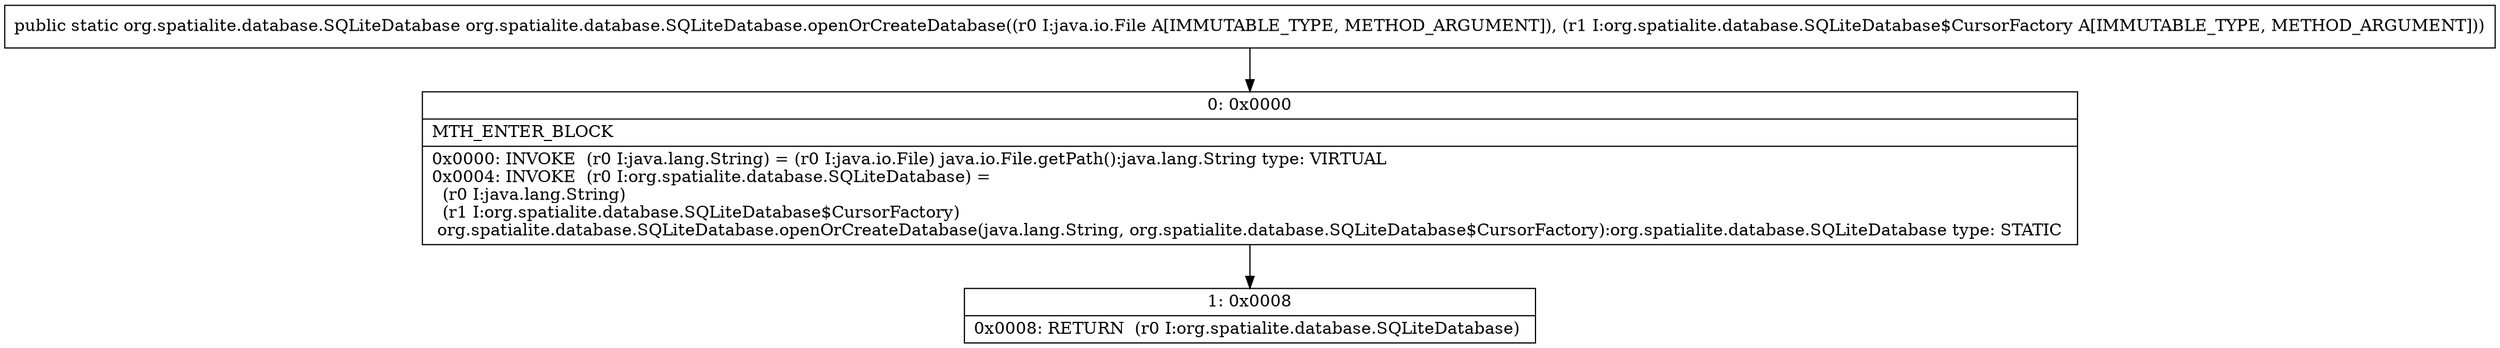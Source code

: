 digraph "CFG fororg.spatialite.database.SQLiteDatabase.openOrCreateDatabase(Ljava\/io\/File;Lorg\/spatialite\/database\/SQLiteDatabase$CursorFactory;)Lorg\/spatialite\/database\/SQLiteDatabase;" {
Node_0 [shape=record,label="{0\:\ 0x0000|MTH_ENTER_BLOCK\l|0x0000: INVOKE  (r0 I:java.lang.String) = (r0 I:java.io.File) java.io.File.getPath():java.lang.String type: VIRTUAL \l0x0004: INVOKE  (r0 I:org.spatialite.database.SQLiteDatabase) = \l  (r0 I:java.lang.String)\l  (r1 I:org.spatialite.database.SQLiteDatabase$CursorFactory)\l org.spatialite.database.SQLiteDatabase.openOrCreateDatabase(java.lang.String, org.spatialite.database.SQLiteDatabase$CursorFactory):org.spatialite.database.SQLiteDatabase type: STATIC \l}"];
Node_1 [shape=record,label="{1\:\ 0x0008|0x0008: RETURN  (r0 I:org.spatialite.database.SQLiteDatabase) \l}"];
MethodNode[shape=record,label="{public static org.spatialite.database.SQLiteDatabase org.spatialite.database.SQLiteDatabase.openOrCreateDatabase((r0 I:java.io.File A[IMMUTABLE_TYPE, METHOD_ARGUMENT]), (r1 I:org.spatialite.database.SQLiteDatabase$CursorFactory A[IMMUTABLE_TYPE, METHOD_ARGUMENT])) }"];
MethodNode -> Node_0;
Node_0 -> Node_1;
}

